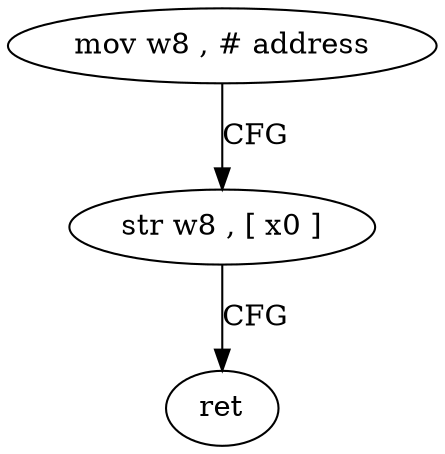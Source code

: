 digraph "func" {
"4235516" [label = "mov w8 , # address" ]
"4235520" [label = "str w8 , [ x0 ]" ]
"4235524" [label = "ret" ]
"4235516" -> "4235520" [ label = "CFG" ]
"4235520" -> "4235524" [ label = "CFG" ]
}
